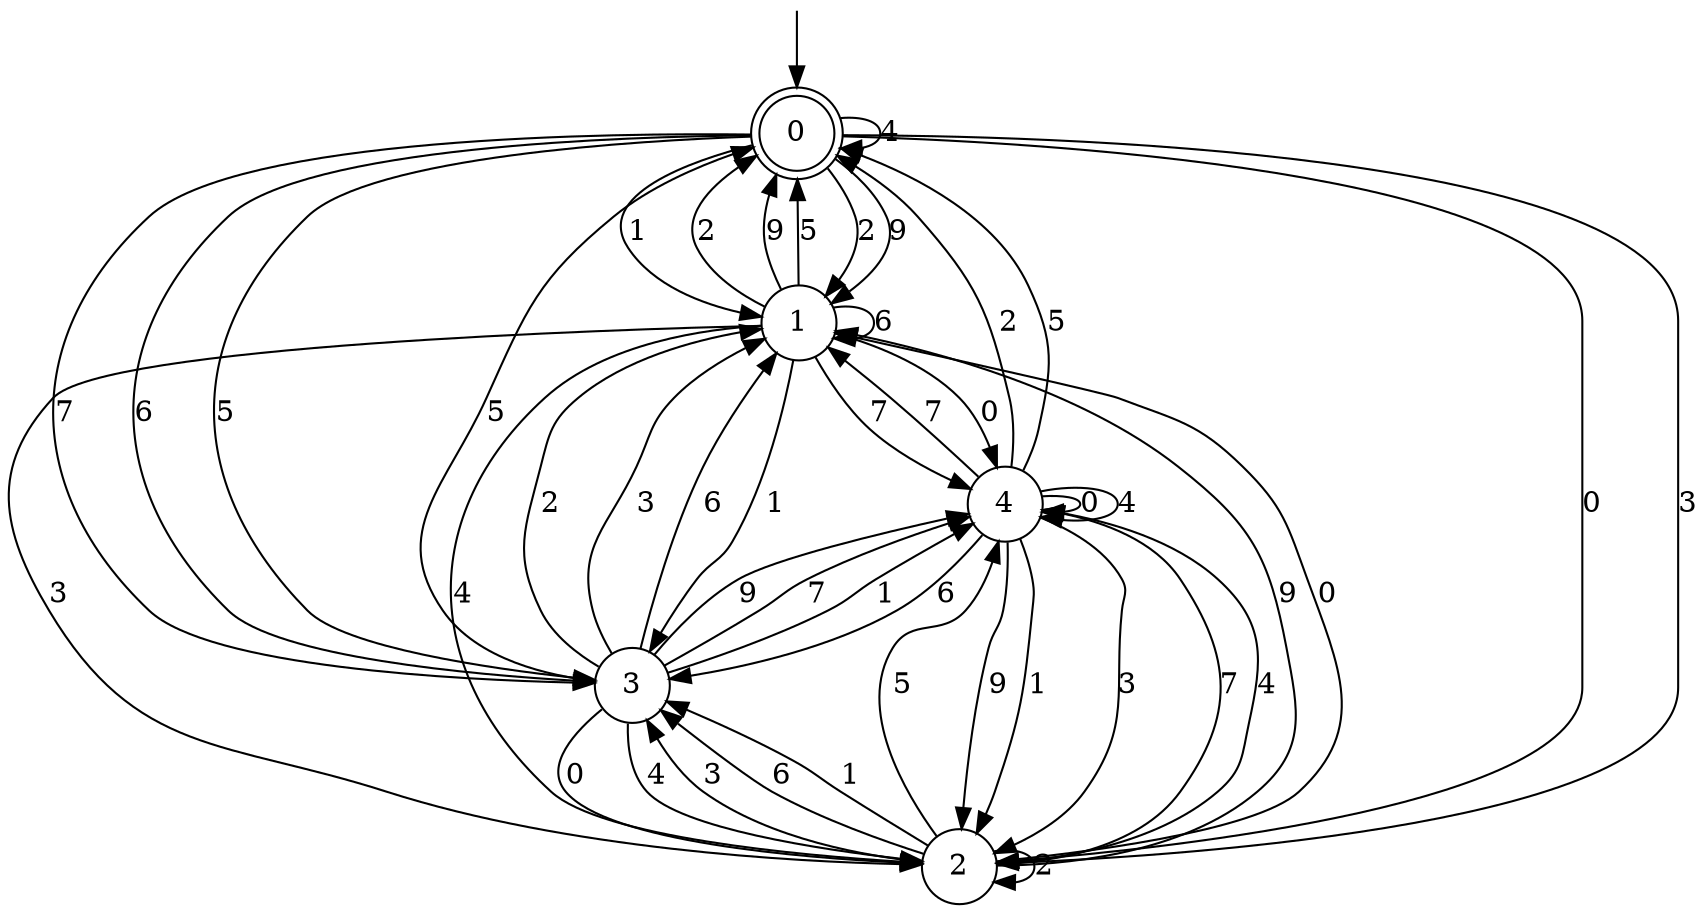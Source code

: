 digraph g {

	s0 [shape="doublecircle" label="0"];
	s1 [shape="circle" label="1"];
	s2 [shape="circle" label="2"];
	s3 [shape="circle" label="3"];
	s4 [shape="circle" label="4"];
	s0 -> s1 [label="2"];
	s0 -> s1 [label="9"];
	s0 -> s2 [label="0"];
	s0 -> s2 [label="3"];
	s0 -> s3 [label="7"];
	s0 -> s3 [label="6"];
	s0 -> s0 [label="4"];
	s0 -> s1 [label="1"];
	s0 -> s3 [label="5"];
	s1 -> s0 [label="2"];
	s1 -> s0 [label="9"];
	s1 -> s4 [label="0"];
	s1 -> s2 [label="3"];
	s1 -> s4 [label="7"];
	s1 -> s1 [label="6"];
	s1 -> s2 [label="4"];
	s1 -> s3 [label="1"];
	s1 -> s0 [label="5"];
	s2 -> s2 [label="2"];
	s2 -> s1 [label="9"];
	s2 -> s1 [label="0"];
	s2 -> s3 [label="3"];
	s2 -> s4 [label="7"];
	s2 -> s3 [label="6"];
	s2 -> s4 [label="4"];
	s2 -> s3 [label="1"];
	s2 -> s4 [label="5"];
	s3 -> s1 [label="2"];
	s3 -> s4 [label="9"];
	s3 -> s2 [label="0"];
	s3 -> s1 [label="3"];
	s3 -> s4 [label="7"];
	s3 -> s1 [label="6"];
	s3 -> s2 [label="4"];
	s3 -> s4 [label="1"];
	s3 -> s0 [label="5"];
	s4 -> s0 [label="2"];
	s4 -> s2 [label="9"];
	s4 -> s4 [label="0"];
	s4 -> s2 [label="3"];
	s4 -> s1 [label="7"];
	s4 -> s3 [label="6"];
	s4 -> s4 [label="4"];
	s4 -> s2 [label="1"];
	s4 -> s0 [label="5"];

__start0 [label="" shape="none" width="0" height="0"];
__start0 -> s0;

}
